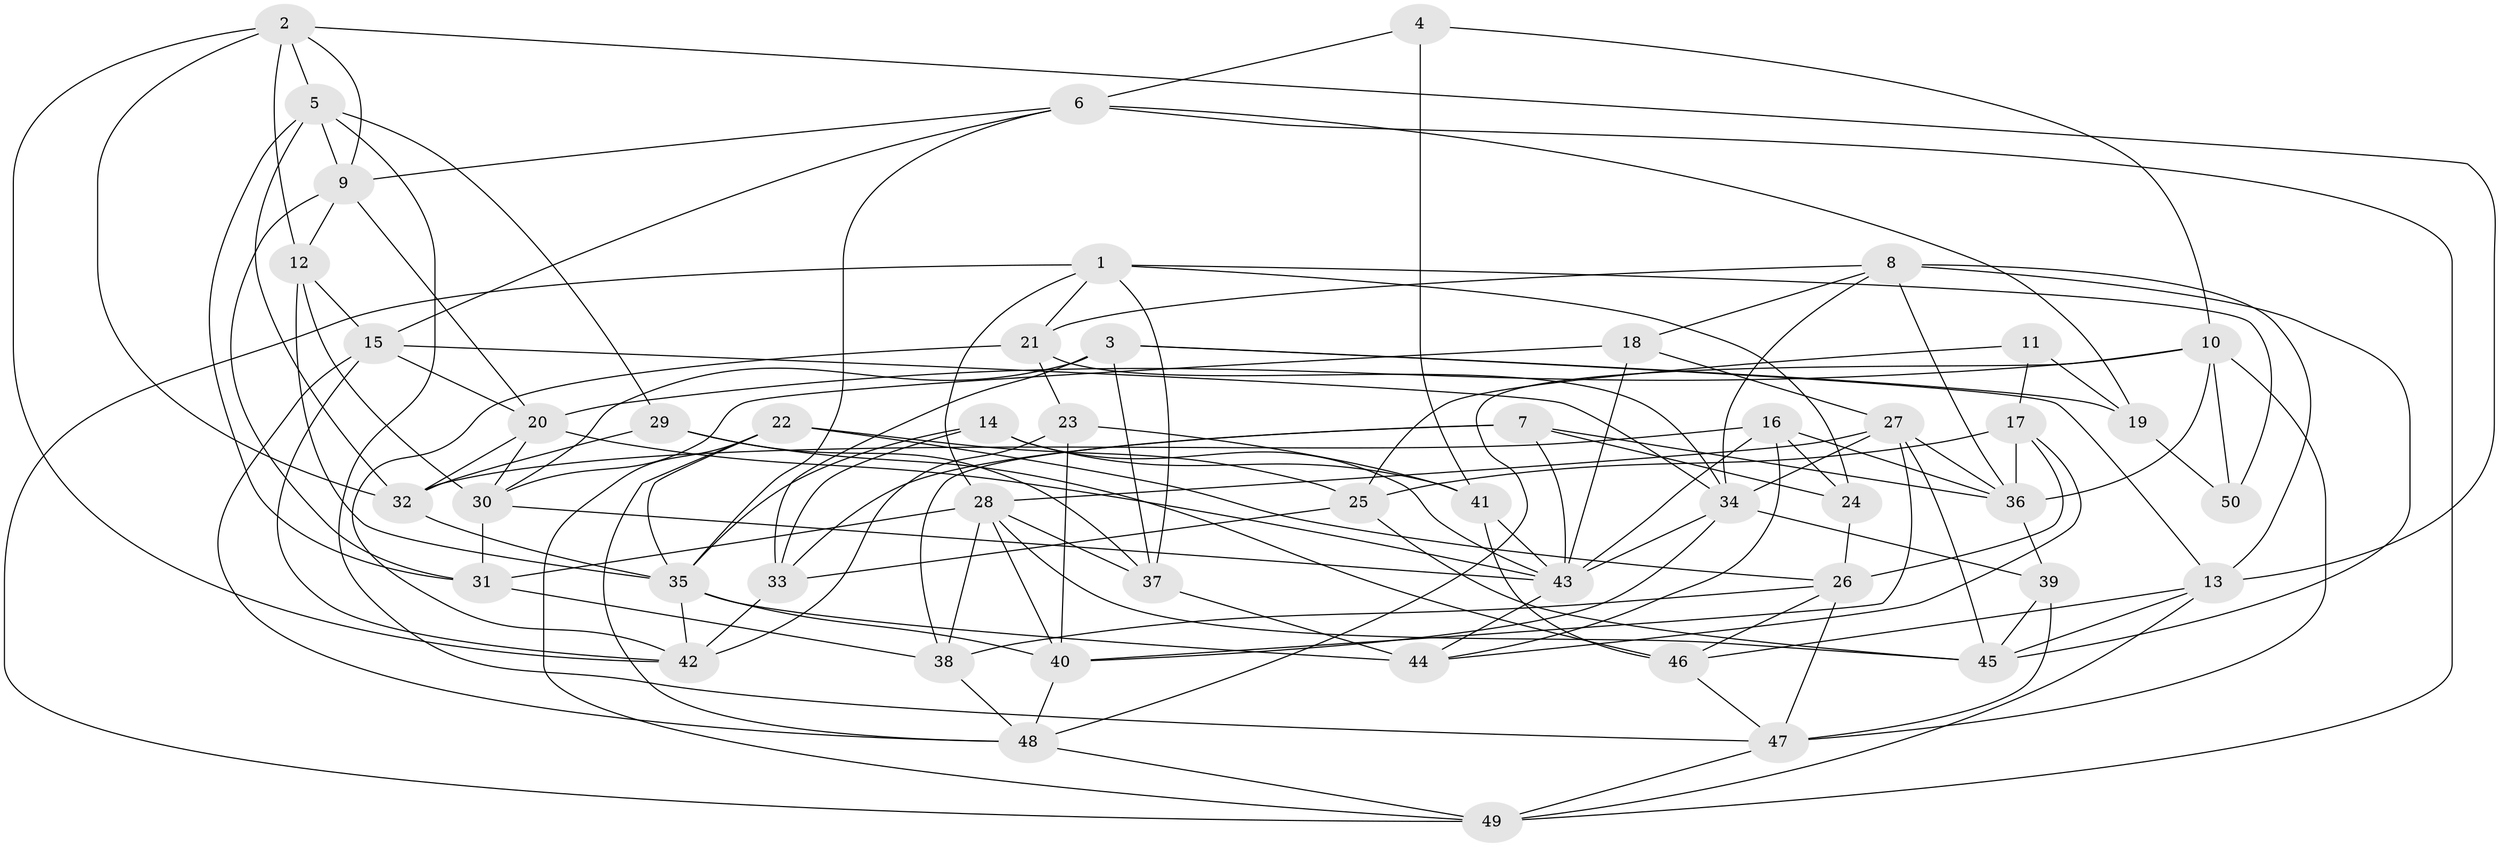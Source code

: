// original degree distribution, {4: 1.0}
// Generated by graph-tools (version 1.1) at 2025/02/03/09/25 03:02:53]
// undirected, 50 vertices, 135 edges
graph export_dot {
graph [start="1"]
  node [color=gray90,style=filled];
  1;
  2;
  3;
  4;
  5;
  6;
  7;
  8;
  9;
  10;
  11;
  12;
  13;
  14;
  15;
  16;
  17;
  18;
  19;
  20;
  21;
  22;
  23;
  24;
  25;
  26;
  27;
  28;
  29;
  30;
  31;
  32;
  33;
  34;
  35;
  36;
  37;
  38;
  39;
  40;
  41;
  42;
  43;
  44;
  45;
  46;
  47;
  48;
  49;
  50;
  1 -- 21 [weight=1.0];
  1 -- 24 [weight=1.0];
  1 -- 28 [weight=1.0];
  1 -- 37 [weight=1.0];
  1 -- 49 [weight=1.0];
  1 -- 50 [weight=1.0];
  2 -- 5 [weight=1.0];
  2 -- 9 [weight=1.0];
  2 -- 12 [weight=1.0];
  2 -- 13 [weight=1.0];
  2 -- 32 [weight=1.0];
  2 -- 42 [weight=1.0];
  3 -- 13 [weight=1.0];
  3 -- 19 [weight=1.0];
  3 -- 30 [weight=1.0];
  3 -- 33 [weight=2.0];
  3 -- 37 [weight=1.0];
  4 -- 6 [weight=1.0];
  4 -- 10 [weight=1.0];
  4 -- 41 [weight=2.0];
  5 -- 9 [weight=1.0];
  5 -- 29 [weight=1.0];
  5 -- 31 [weight=1.0];
  5 -- 32 [weight=1.0];
  5 -- 47 [weight=1.0];
  6 -- 9 [weight=1.0];
  6 -- 15 [weight=1.0];
  6 -- 19 [weight=1.0];
  6 -- 35 [weight=1.0];
  6 -- 49 [weight=1.0];
  7 -- 24 [weight=1.0];
  7 -- 33 [weight=1.0];
  7 -- 36 [weight=1.0];
  7 -- 38 [weight=2.0];
  7 -- 43 [weight=1.0];
  8 -- 13 [weight=1.0];
  8 -- 18 [weight=1.0];
  8 -- 21 [weight=1.0];
  8 -- 34 [weight=1.0];
  8 -- 36 [weight=1.0];
  8 -- 45 [weight=1.0];
  9 -- 12 [weight=1.0];
  9 -- 20 [weight=1.0];
  9 -- 31 [weight=1.0];
  10 -- 20 [weight=1.0];
  10 -- 36 [weight=1.0];
  10 -- 47 [weight=1.0];
  10 -- 48 [weight=1.0];
  10 -- 50 [weight=1.0];
  11 -- 17 [weight=1.0];
  11 -- 19 [weight=2.0];
  11 -- 25 [weight=1.0];
  12 -- 15 [weight=1.0];
  12 -- 30 [weight=1.0];
  12 -- 35 [weight=2.0];
  13 -- 45 [weight=1.0];
  13 -- 46 [weight=1.0];
  13 -- 49 [weight=1.0];
  14 -- 33 [weight=1.0];
  14 -- 35 [weight=1.0];
  14 -- 41 [weight=1.0];
  14 -- 43 [weight=1.0];
  15 -- 20 [weight=1.0];
  15 -- 34 [weight=1.0];
  15 -- 42 [weight=1.0];
  15 -- 48 [weight=1.0];
  16 -- 24 [weight=1.0];
  16 -- 32 [weight=1.0];
  16 -- 36 [weight=1.0];
  16 -- 43 [weight=2.0];
  16 -- 44 [weight=1.0];
  17 -- 25 [weight=1.0];
  17 -- 26 [weight=1.0];
  17 -- 36 [weight=2.0];
  17 -- 44 [weight=1.0];
  18 -- 27 [weight=1.0];
  18 -- 30 [weight=1.0];
  18 -- 43 [weight=1.0];
  19 -- 50 [weight=2.0];
  20 -- 30 [weight=1.0];
  20 -- 32 [weight=1.0];
  20 -- 43 [weight=1.0];
  21 -- 23 [weight=1.0];
  21 -- 34 [weight=2.0];
  21 -- 42 [weight=1.0];
  22 -- 25 [weight=2.0];
  22 -- 26 [weight=1.0];
  22 -- 35 [weight=1.0];
  22 -- 48 [weight=1.0];
  22 -- 49 [weight=1.0];
  23 -- 40 [weight=1.0];
  23 -- 41 [weight=1.0];
  23 -- 42 [weight=1.0];
  24 -- 26 [weight=1.0];
  25 -- 33 [weight=1.0];
  25 -- 45 [weight=1.0];
  26 -- 38 [weight=1.0];
  26 -- 46 [weight=1.0];
  26 -- 47 [weight=1.0];
  27 -- 28 [weight=1.0];
  27 -- 34 [weight=1.0];
  27 -- 36 [weight=1.0];
  27 -- 40 [weight=1.0];
  27 -- 45 [weight=1.0];
  28 -- 31 [weight=2.0];
  28 -- 37 [weight=1.0];
  28 -- 38 [weight=1.0];
  28 -- 40 [weight=1.0];
  28 -- 45 [weight=1.0];
  29 -- 32 [weight=1.0];
  29 -- 37 [weight=2.0];
  29 -- 46 [weight=2.0];
  30 -- 31 [weight=1.0];
  30 -- 43 [weight=1.0];
  31 -- 38 [weight=1.0];
  32 -- 35 [weight=1.0];
  33 -- 42 [weight=1.0];
  34 -- 39 [weight=1.0];
  34 -- 40 [weight=1.0];
  34 -- 43 [weight=1.0];
  35 -- 40 [weight=1.0];
  35 -- 42 [weight=1.0];
  35 -- 44 [weight=2.0];
  36 -- 39 [weight=1.0];
  37 -- 44 [weight=1.0];
  38 -- 48 [weight=1.0];
  39 -- 45 [weight=1.0];
  39 -- 47 [weight=1.0];
  40 -- 48 [weight=1.0];
  41 -- 43 [weight=1.0];
  41 -- 46 [weight=1.0];
  43 -- 44 [weight=1.0];
  46 -- 47 [weight=1.0];
  47 -- 49 [weight=1.0];
  48 -- 49 [weight=1.0];
}
